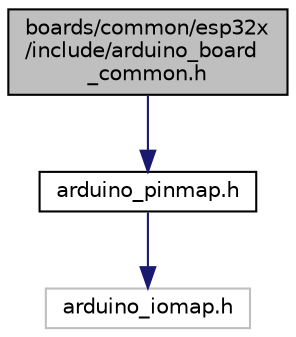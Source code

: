 digraph "boards/common/esp32x/include/arduino_board_common.h"
{
 // LATEX_PDF_SIZE
  edge [fontname="Helvetica",fontsize="10",labelfontname="Helvetica",labelfontsize="10"];
  node [fontname="Helvetica",fontsize="10",shape=record];
  Node1 [label="boards/common/esp32x\l/include/arduino_board\l_common.h",height=0.2,width=0.4,color="black", fillcolor="grey75", style="filled", fontcolor="black",tooltip="Definitions for the Arduino API that are common for all ESP32x boards."];
  Node1 -> Node2 [color="midnightblue",fontsize="10",style="solid",fontname="Helvetica"];
  Node2 [label="arduino_pinmap.h",height=0.2,width=0.4,color="black", fillcolor="white", style="filled",URL="$arduino__pinmap_8h.html",tooltip="Compatibility wrapper for arduino_iomap.h."];
  Node2 -> Node3 [color="midnightblue",fontsize="10",style="solid",fontname="Helvetica"];
  Node3 [label="arduino_iomap.h",height=0.2,width=0.4,color="grey75", fillcolor="white", style="filled",tooltip=" "];
}
